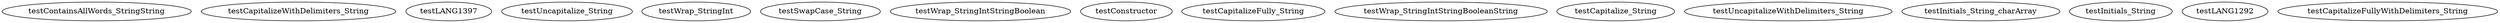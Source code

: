 digraph G {
testContainsAllWords_StringString;
testCapitalizeWithDelimiters_String;
testLANG1397;
testUncapitalize_String;
testWrap_StringInt;
testSwapCase_String;
testWrap_StringIntStringBoolean;
testConstructor;
testCapitalizeFully_String;
testWrap_StringIntStringBooleanString;
testCapitalize_String;
testUncapitalizeWithDelimiters_String;
testInitials_String_charArray;
testInitials_String;
testLANG1292;
testCapitalizeFullyWithDelimiters_String;
}
